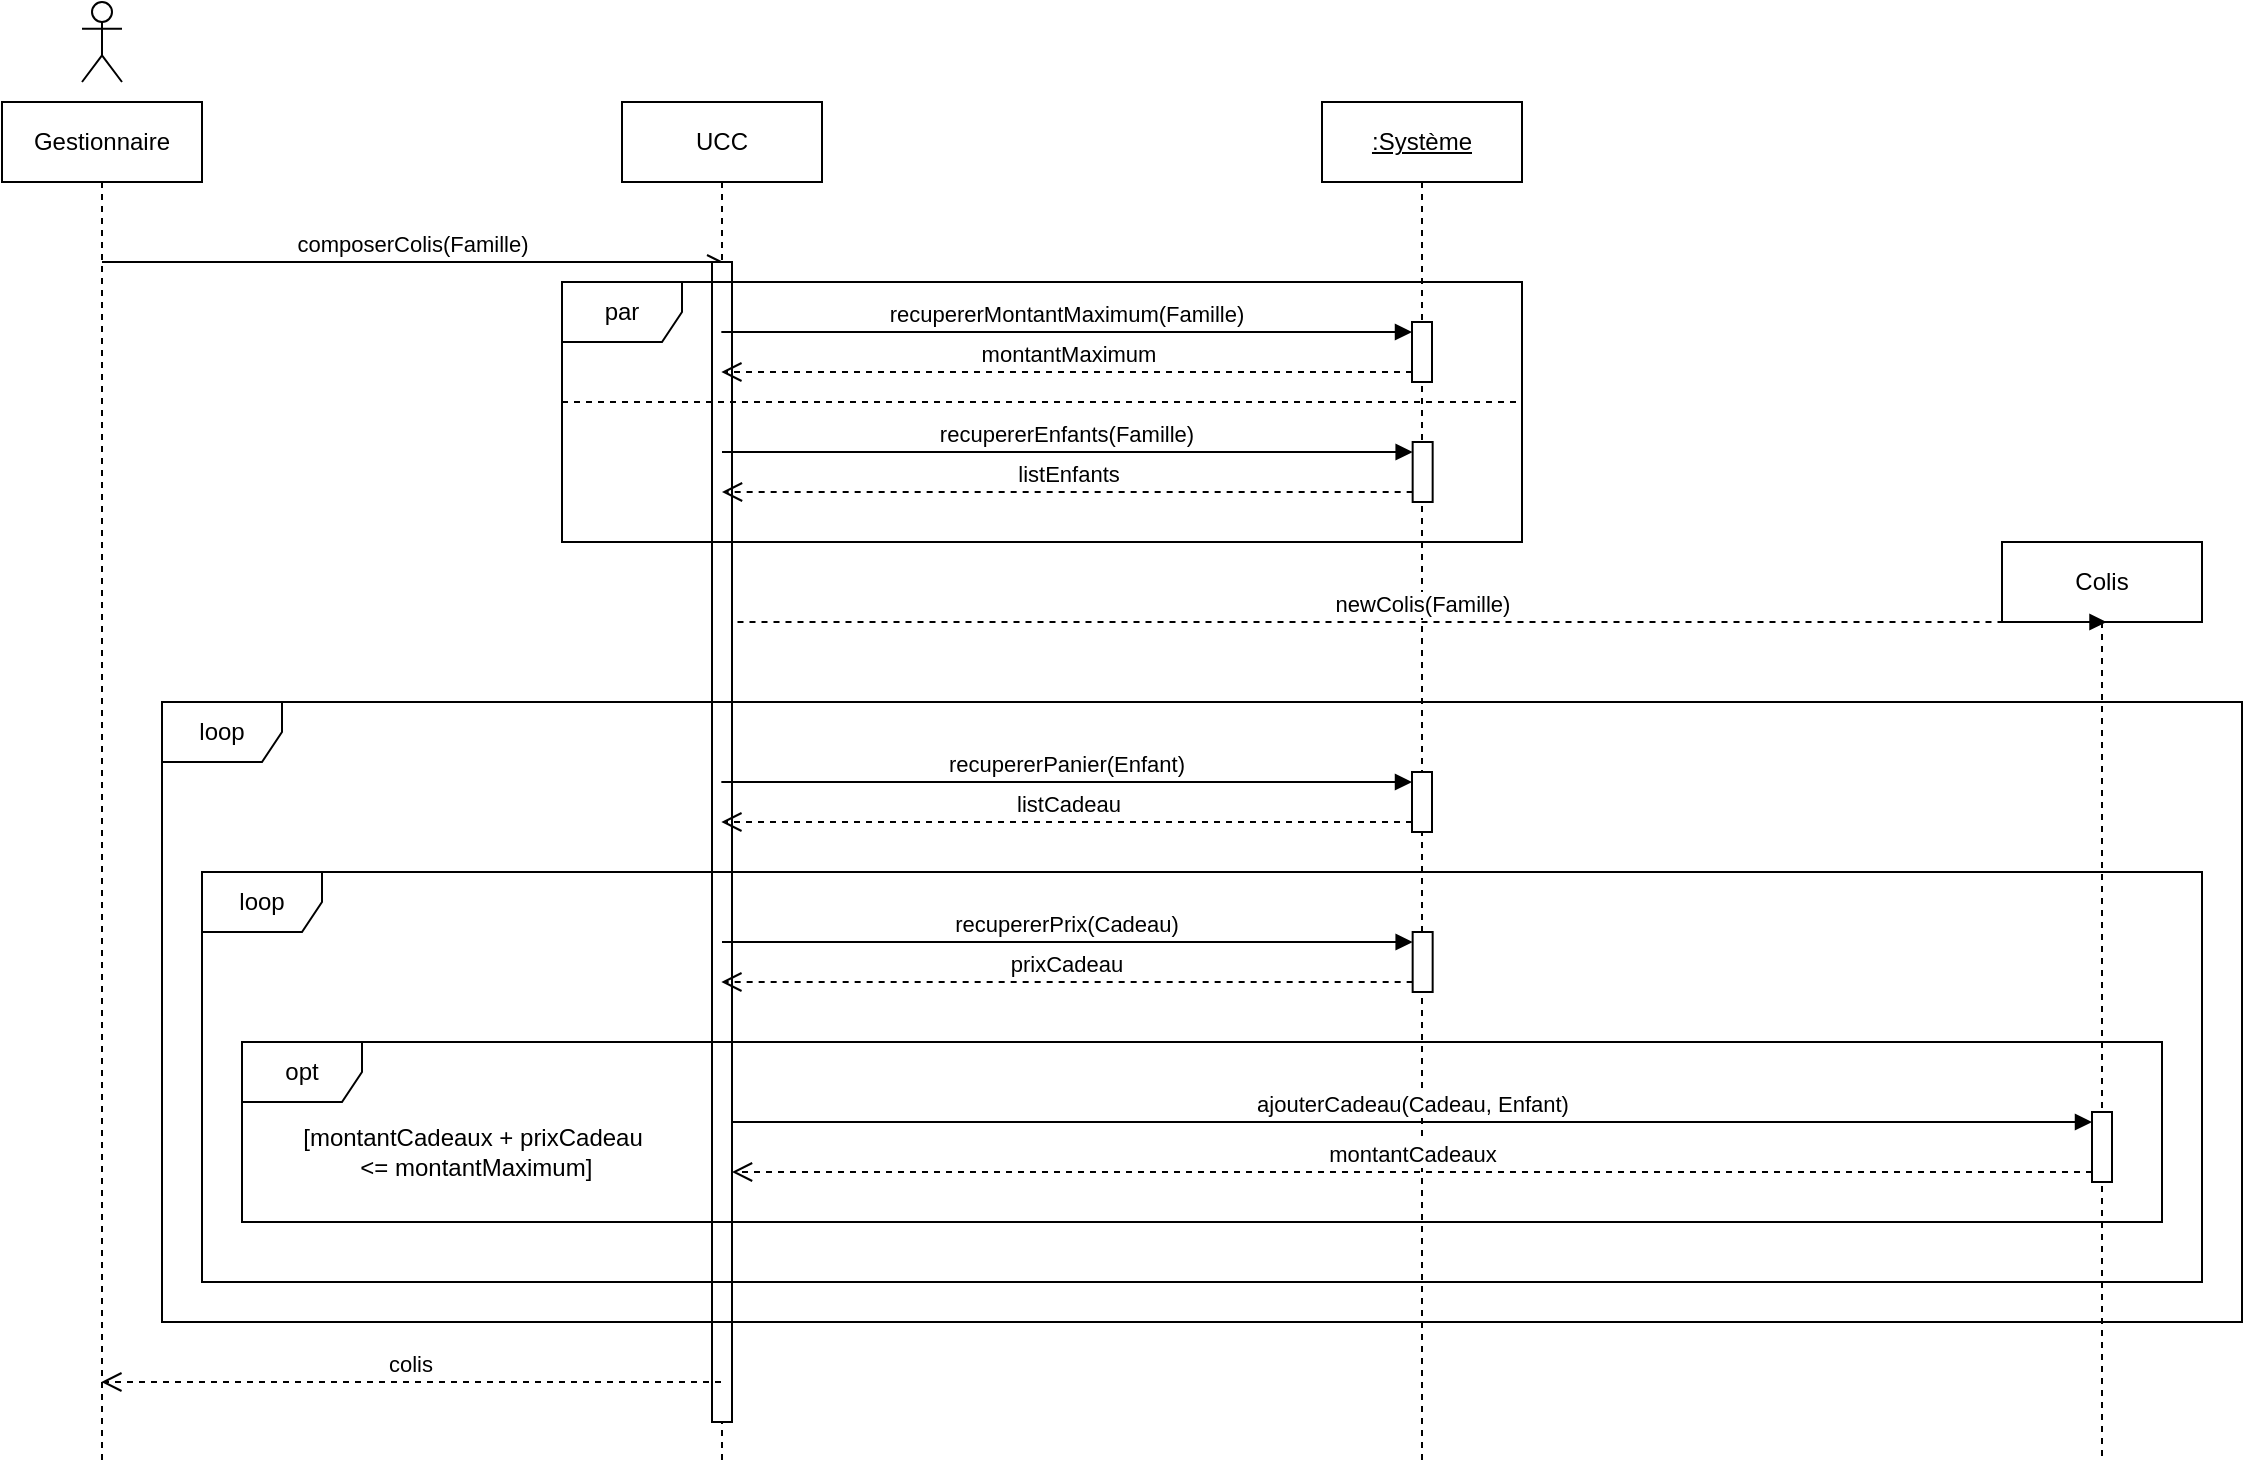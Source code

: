 <mxfile version="26.0.4">
  <diagram id="R2pq2mxgLi2LsMfp0vrf" name="Page-1">
    <mxGraphModel dx="1209" dy="1491" grid="1" gridSize="10" guides="1" tooltips="1" connect="1" arrows="1" fold="1" page="1" pageScale="1" pageWidth="827" pageHeight="1169" math="0" shadow="0">
      <root>
        <mxCell id="0" />
        <mxCell id="1" parent="0" />
        <mxCell id="jBUJeerenCHgtwSYMlUu-4" value="Gestionnaire" style="shape=umlLifeline;perimeter=lifelinePerimeter;whiteSpace=wrap;html=1;container=1;dropTarget=0;collapsible=0;recursiveResize=0;outlineConnect=0;portConstraint=eastwest;newEdgeStyle={&quot;curved&quot;:0,&quot;rounded&quot;:0};" vertex="1" parent="1">
          <mxGeometry x="40" y="80" width="100" height="680" as="geometry" />
        </mxCell>
        <mxCell id="jBUJeerenCHgtwSYMlUu-5" value="UCC" style="shape=umlLifeline;perimeter=lifelinePerimeter;whiteSpace=wrap;html=1;container=1;dropTarget=0;collapsible=0;recursiveResize=0;outlineConnect=0;portConstraint=eastwest;newEdgeStyle={&quot;curved&quot;:0,&quot;rounded&quot;:0};" vertex="1" parent="1">
          <mxGeometry x="350" y="80" width="100" height="680" as="geometry" />
        </mxCell>
        <mxCell id="jBUJeerenCHgtwSYMlUu-19" value="" style="html=1;points=[[0,0,0,0,5],[0,1,0,0,-5],[1,0,0,0,5],[1,1,0,0,-5]];perimeter=orthogonalPerimeter;outlineConnect=0;targetShapes=umlLifeline;portConstraint=eastwest;newEdgeStyle={&quot;curved&quot;:0,&quot;rounded&quot;:0};" vertex="1" parent="jBUJeerenCHgtwSYMlUu-5">
          <mxGeometry x="45" y="80" width="10" height="580" as="geometry" />
        </mxCell>
        <mxCell id="jBUJeerenCHgtwSYMlUu-6" value="&lt;u&gt;:Système&lt;/u&gt;" style="shape=umlLifeline;perimeter=lifelinePerimeter;whiteSpace=wrap;html=1;container=1;dropTarget=0;collapsible=0;recursiveResize=0;outlineConnect=0;portConstraint=eastwest;newEdgeStyle={&quot;curved&quot;:0,&quot;rounded&quot;:0};" vertex="1" parent="1">
          <mxGeometry x="700" y="80" width="100" height="680" as="geometry" />
        </mxCell>
        <mxCell id="jBUJeerenCHgtwSYMlUu-21" value="" style="html=1;points=[[0,0,0,0,5],[0,1,0,0,-5],[1,0,0,0,5],[1,1,0,0,-5]];perimeter=orthogonalPerimeter;outlineConnect=0;targetShapes=umlLifeline;portConstraint=eastwest;newEdgeStyle={&quot;curved&quot;:0,&quot;rounded&quot;:0};" vertex="1" parent="jBUJeerenCHgtwSYMlUu-6">
          <mxGeometry x="45" y="110" width="10" height="30" as="geometry" />
        </mxCell>
        <mxCell id="jBUJeerenCHgtwSYMlUu-31" value="" style="html=1;points=[[0,0,0,0,5],[0,1,0,0,-5],[1,0,0,0,5],[1,1,0,0,-5]];perimeter=orthogonalPerimeter;outlineConnect=0;targetShapes=umlLifeline;portConstraint=eastwest;newEdgeStyle={&quot;curved&quot;:0,&quot;rounded&quot;:0};" vertex="1" parent="jBUJeerenCHgtwSYMlUu-6">
          <mxGeometry x="45.0" y="335" width="10" height="30" as="geometry" />
        </mxCell>
        <mxCell id="jBUJeerenCHgtwSYMlUu-32" value="recupererPanier(Enfant)" style="html=1;verticalAlign=bottom;endArrow=block;curved=0;rounded=0;entryX=0;entryY=0;entryDx=0;entryDy=5;" edge="1" parent="jBUJeerenCHgtwSYMlUu-6" target="jBUJeerenCHgtwSYMlUu-31">
          <mxGeometry relative="1" as="geometry">
            <mxPoint x="-300.333" y="340" as="sourcePoint" />
          </mxGeometry>
        </mxCell>
        <mxCell id="jBUJeerenCHgtwSYMlUu-33" value="listCadeau" style="html=1;verticalAlign=bottom;endArrow=open;dashed=1;endSize=8;curved=0;rounded=0;exitX=0;exitY=1;exitDx=0;exitDy=-5;" edge="1" parent="jBUJeerenCHgtwSYMlUu-6" source="jBUJeerenCHgtwSYMlUu-31">
          <mxGeometry relative="1" as="geometry">
            <mxPoint x="-300.333" y="360" as="targetPoint" />
          </mxGeometry>
        </mxCell>
        <mxCell id="jBUJeerenCHgtwSYMlUu-7" value="" style="shape=umlActor;verticalLabelPosition=bottom;verticalAlign=top;html=1;outlineConnect=0;" vertex="1" parent="1">
          <mxGeometry x="80" y="30" width="20" height="40" as="geometry" />
        </mxCell>
        <mxCell id="jBUJeerenCHgtwSYMlUu-18" value="composerColis(Famille)" style="html=1;verticalAlign=bottom;endArrow=openAsync;curved=0;rounded=0;endFill=0;" edge="1" parent="1" target="jBUJeerenCHgtwSYMlUu-5">
          <mxGeometry width="80" relative="1" as="geometry">
            <mxPoint x="90" y="160" as="sourcePoint" />
            <mxPoint x="170" y="160" as="targetPoint" />
          </mxGeometry>
        </mxCell>
        <mxCell id="jBUJeerenCHgtwSYMlUu-22" value="recupererMontantMaximum(Famille)" style="html=1;verticalAlign=bottom;endArrow=block;curved=0;rounded=0;entryX=0;entryY=0;entryDx=0;entryDy=5;" edge="1" target="jBUJeerenCHgtwSYMlUu-21" parent="1">
          <mxGeometry relative="1" as="geometry">
            <mxPoint x="399.667" y="195" as="sourcePoint" />
          </mxGeometry>
        </mxCell>
        <mxCell id="jBUJeerenCHgtwSYMlUu-23" value="montantMaximum" style="html=1;verticalAlign=bottom;endArrow=open;dashed=1;endSize=8;curved=0;rounded=0;exitX=0;exitY=1;exitDx=0;exitDy=-5;" edge="1" source="jBUJeerenCHgtwSYMlUu-21" parent="1">
          <mxGeometry relative="1" as="geometry">
            <mxPoint x="399.667" y="215" as="targetPoint" />
          </mxGeometry>
        </mxCell>
        <mxCell id="jBUJeerenCHgtwSYMlUu-24" value="par" style="shape=umlFrame;whiteSpace=wrap;html=1;pointerEvents=0;" vertex="1" parent="1">
          <mxGeometry x="320" y="170" width="480" height="130" as="geometry" />
        </mxCell>
        <mxCell id="jBUJeerenCHgtwSYMlUu-28" value="" style="html=1;points=[[0,0,0,0,5],[0,1,0,0,-5],[1,0,0,0,5],[1,1,0,0,-5]];perimeter=orthogonalPerimeter;outlineConnect=0;targetShapes=umlLifeline;portConstraint=eastwest;newEdgeStyle={&quot;curved&quot;:0,&quot;rounded&quot;:0};" vertex="1" parent="1">
          <mxGeometry x="745.33" y="250" width="10" height="30" as="geometry" />
        </mxCell>
        <mxCell id="jBUJeerenCHgtwSYMlUu-29" value="recupererEnfants(Famille)" style="html=1;verticalAlign=bottom;endArrow=block;curved=0;rounded=0;entryX=0;entryY=0;entryDx=0;entryDy=5;" edge="1" parent="1">
          <mxGeometry relative="1" as="geometry">
            <mxPoint x="399.997" y="255" as="sourcePoint" />
            <mxPoint x="745.33" y="255" as="targetPoint" />
          </mxGeometry>
        </mxCell>
        <mxCell id="jBUJeerenCHgtwSYMlUu-30" value="listEnfants" style="html=1;verticalAlign=bottom;endArrow=open;dashed=1;endSize=8;curved=0;rounded=0;exitX=0;exitY=1;exitDx=0;exitDy=-5;" edge="1" parent="1" source="jBUJeerenCHgtwSYMlUu-28">
          <mxGeometry relative="1" as="geometry">
            <mxPoint x="399.997" y="275" as="targetPoint" />
          </mxGeometry>
        </mxCell>
        <mxCell id="jBUJeerenCHgtwSYMlUu-34" value="loop" style="shape=umlFrame;whiteSpace=wrap;html=1;pointerEvents=0;" vertex="1" parent="1">
          <mxGeometry x="120" y="380" width="1040" height="310" as="geometry" />
        </mxCell>
        <mxCell id="jBUJeerenCHgtwSYMlUu-35" value="" style="html=1;points=[[0,0,0,0,5],[0,1,0,0,-5],[1,0,0,0,5],[1,1,0,0,-5]];perimeter=orthogonalPerimeter;outlineConnect=0;targetShapes=umlLifeline;portConstraint=eastwest;newEdgeStyle={&quot;curved&quot;:0,&quot;rounded&quot;:0};" vertex="1" parent="1">
          <mxGeometry x="745.33" y="495" width="10" height="30" as="geometry" />
        </mxCell>
        <mxCell id="jBUJeerenCHgtwSYMlUu-36" value="recupererPrix(Cadeau)" style="html=1;verticalAlign=bottom;endArrow=block;curved=0;rounded=0;entryX=0;entryY=0;entryDx=0;entryDy=5;" edge="1" parent="1" target="jBUJeerenCHgtwSYMlUu-35">
          <mxGeometry relative="1" as="geometry">
            <mxPoint x="399.997" y="500" as="sourcePoint" />
          </mxGeometry>
        </mxCell>
        <mxCell id="jBUJeerenCHgtwSYMlUu-37" value="prixCadeau" style="html=1;verticalAlign=bottom;endArrow=open;dashed=1;endSize=8;curved=0;rounded=0;exitX=0;exitY=1;exitDx=0;exitDy=-5;" edge="1" parent="1" source="jBUJeerenCHgtwSYMlUu-35">
          <mxGeometry relative="1" as="geometry">
            <mxPoint x="399.667" y="520" as="targetPoint" />
          </mxGeometry>
        </mxCell>
        <mxCell id="jBUJeerenCHgtwSYMlUu-38" value="Colis" style="shape=umlLifeline;perimeter=lifelinePerimeter;whiteSpace=wrap;html=1;container=1;dropTarget=0;collapsible=0;recursiveResize=0;outlineConnect=0;portConstraint=eastwest;newEdgeStyle={&quot;curved&quot;:0,&quot;rounded&quot;:0};" vertex="1" parent="1">
          <mxGeometry x="1040" y="300" width="100" height="460" as="geometry" />
        </mxCell>
        <mxCell id="jBUJeerenCHgtwSYMlUu-42" value="" style="html=1;points=[[0,0,0,0,5],[0,1,0,0,-5],[1,0,0,0,5],[1,1,0,0,-5]];perimeter=orthogonalPerimeter;outlineConnect=0;targetShapes=umlLifeline;portConstraint=eastwest;newEdgeStyle={&quot;curved&quot;:0,&quot;rounded&quot;:0};" vertex="1" parent="jBUJeerenCHgtwSYMlUu-38">
          <mxGeometry x="45" y="285" width="10" height="35" as="geometry" />
        </mxCell>
        <mxCell id="jBUJeerenCHgtwSYMlUu-40" value="newColis(Famille)" style="html=1;verticalAlign=bottom;endArrow=block;curved=0;rounded=0;dashed=1;" edge="1" parent="1">
          <mxGeometry width="80" relative="1" as="geometry">
            <mxPoint x="407.75" y="340" as="sourcePoint" />
            <mxPoint x="1092.25" y="340" as="targetPoint" />
          </mxGeometry>
        </mxCell>
        <mxCell id="jBUJeerenCHgtwSYMlUu-43" value="ajouterCadeau(Cadeau, Enfant)" style="html=1;verticalAlign=bottom;endArrow=block;curved=0;rounded=0;entryX=0;entryY=0;entryDx=0;entryDy=5;" edge="1" target="jBUJeerenCHgtwSYMlUu-42" parent="1">
          <mxGeometry relative="1" as="geometry">
            <mxPoint x="405" y="590" as="sourcePoint" />
          </mxGeometry>
        </mxCell>
        <mxCell id="jBUJeerenCHgtwSYMlUu-44" value="montantCadeaux" style="html=1;verticalAlign=bottom;endArrow=open;dashed=1;endSize=8;curved=0;rounded=0;exitX=0;exitY=1;exitDx=0;exitDy=-5;" edge="1" source="jBUJeerenCHgtwSYMlUu-42" parent="1">
          <mxGeometry relative="1" as="geometry">
            <mxPoint x="405" y="615" as="targetPoint" />
          </mxGeometry>
        </mxCell>
        <mxCell id="jBUJeerenCHgtwSYMlUu-45" value="colis" style="html=1;verticalAlign=bottom;endArrow=open;dashed=1;endSize=8;curved=0;rounded=0;" edge="1" parent="1">
          <mxGeometry relative="1" as="geometry">
            <mxPoint x="399.5" y="720" as="sourcePoint" />
            <mxPoint x="89.667" y="720" as="targetPoint" />
          </mxGeometry>
        </mxCell>
        <mxCell id="jBUJeerenCHgtwSYMlUu-46" value="loop" style="shape=umlFrame;whiteSpace=wrap;html=1;pointerEvents=0;" vertex="1" parent="1">
          <mxGeometry x="140" y="465" width="1000" height="205" as="geometry" />
        </mxCell>
        <mxCell id="jBUJeerenCHgtwSYMlUu-47" value="opt" style="shape=umlFrame;whiteSpace=wrap;html=1;pointerEvents=0;" vertex="1" parent="1">
          <mxGeometry x="160" y="550" width="960" height="90" as="geometry" />
        </mxCell>
        <mxCell id="jBUJeerenCHgtwSYMlUu-48" value="[montantCadeaux + prixCadeau&lt;div&gt;&amp;nbsp;&amp;lt;= montantMaximum]&lt;/div&gt;" style="text;html=1;align=center;verticalAlign=middle;resizable=0;points=[];autosize=1;strokeColor=none;fillColor=none;" vertex="1" parent="1">
          <mxGeometry x="180" y="585" width="190" height="40" as="geometry" />
        </mxCell>
        <mxCell id="jBUJeerenCHgtwSYMlUu-49" value="" style="endArrow=none;dashed=1;endFill=0;endSize=12;html=1;rounded=0;exitX=0;exitY=0.538;exitDx=0;exitDy=0;exitPerimeter=0;entryX=1;entryY=0.538;entryDx=0;entryDy=0;entryPerimeter=0;" edge="1" parent="1">
          <mxGeometry width="160" relative="1" as="geometry">
            <mxPoint x="320" y="230.0" as="sourcePoint" />
            <mxPoint x="800" y="230.0" as="targetPoint" />
          </mxGeometry>
        </mxCell>
      </root>
    </mxGraphModel>
  </diagram>
</mxfile>
